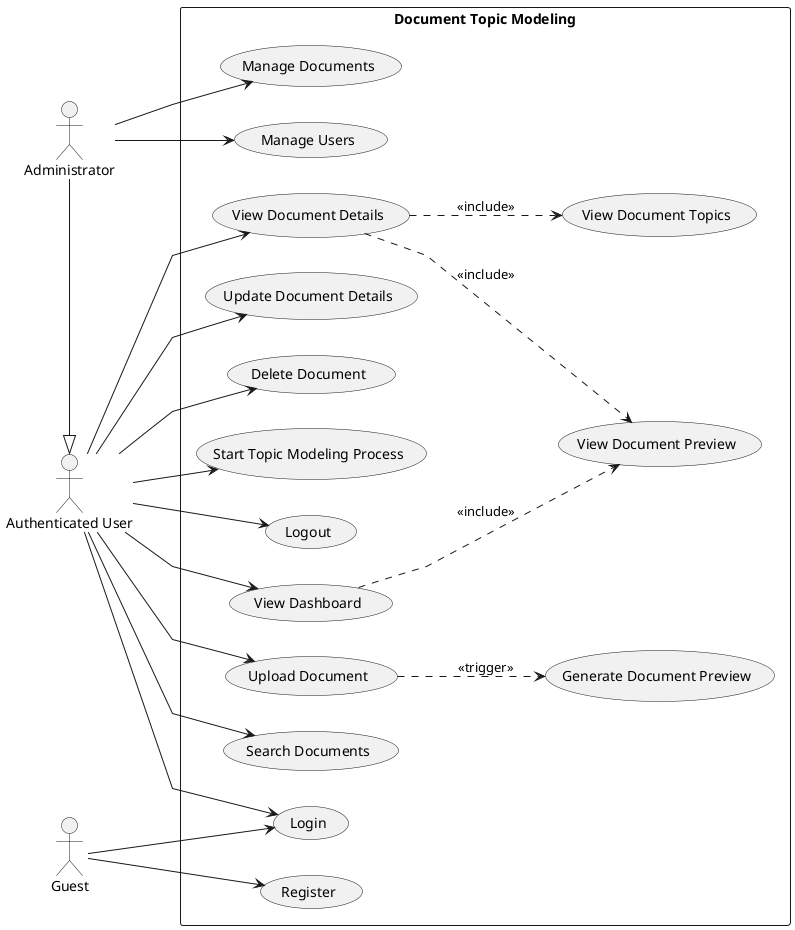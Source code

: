@startuml UseCases
skinparam linetype polyline
left to right direction

actor Guest
actor "Authenticated User" as User
actor "Administrator" as Admin

rectangle "Document Topic Modeling" {
  usecase "Register" as UC_Register
  usecase "Login" as UC_Login
  usecase "Logout" as UC_Logout
  usecase "Upload Document" as UC_Upload
  usecase "View Dashboard" as UC_ViewList
  usecase "Search Documents" as UC_Search
  usecase "View Document Details" as UC_ViewDetails
  usecase "Update Document Details" as UC_UpdateDetails
  usecase "Delete Document" as UC_Delete
  usecase "View Document Preview" as UC_ViewPreview
  usecase "View Document Topics" as UC_ViewTopics
  usecase "Start Topic Modeling Process" as UC_TopicModel
  usecase "Generate Document Preview" as UC_GenPreview
  usecase "Manage Users" as UC_ManageUsers
  usecase "Manage Documents" as UC_ManageDocuments

  Guest --> UC_Register
  Guest --> UC_Login

  User --> UC_Login
  User --> UC_Logout
  User --> UC_Upload
  User --> UC_ViewList
  User --> UC_Search
  User --> UC_ViewDetails
  User --> UC_UpdateDetails
  User --> UC_Delete
  User --> UC_TopicModel

  UC_ViewDetails ..> UC_ViewPreview : <<include>>
  UC_ViewList ..> UC_ViewPreview : <<include>>
  UC_ViewDetails ..> UC_ViewTopics : <<include>>

  UC_Upload ..> UC_GenPreview : <<trigger>>

  User <|-left- Admin
  Admin --> UC_ManageUsers
  Admin --> UC_ManageDocuments
}

@enduml